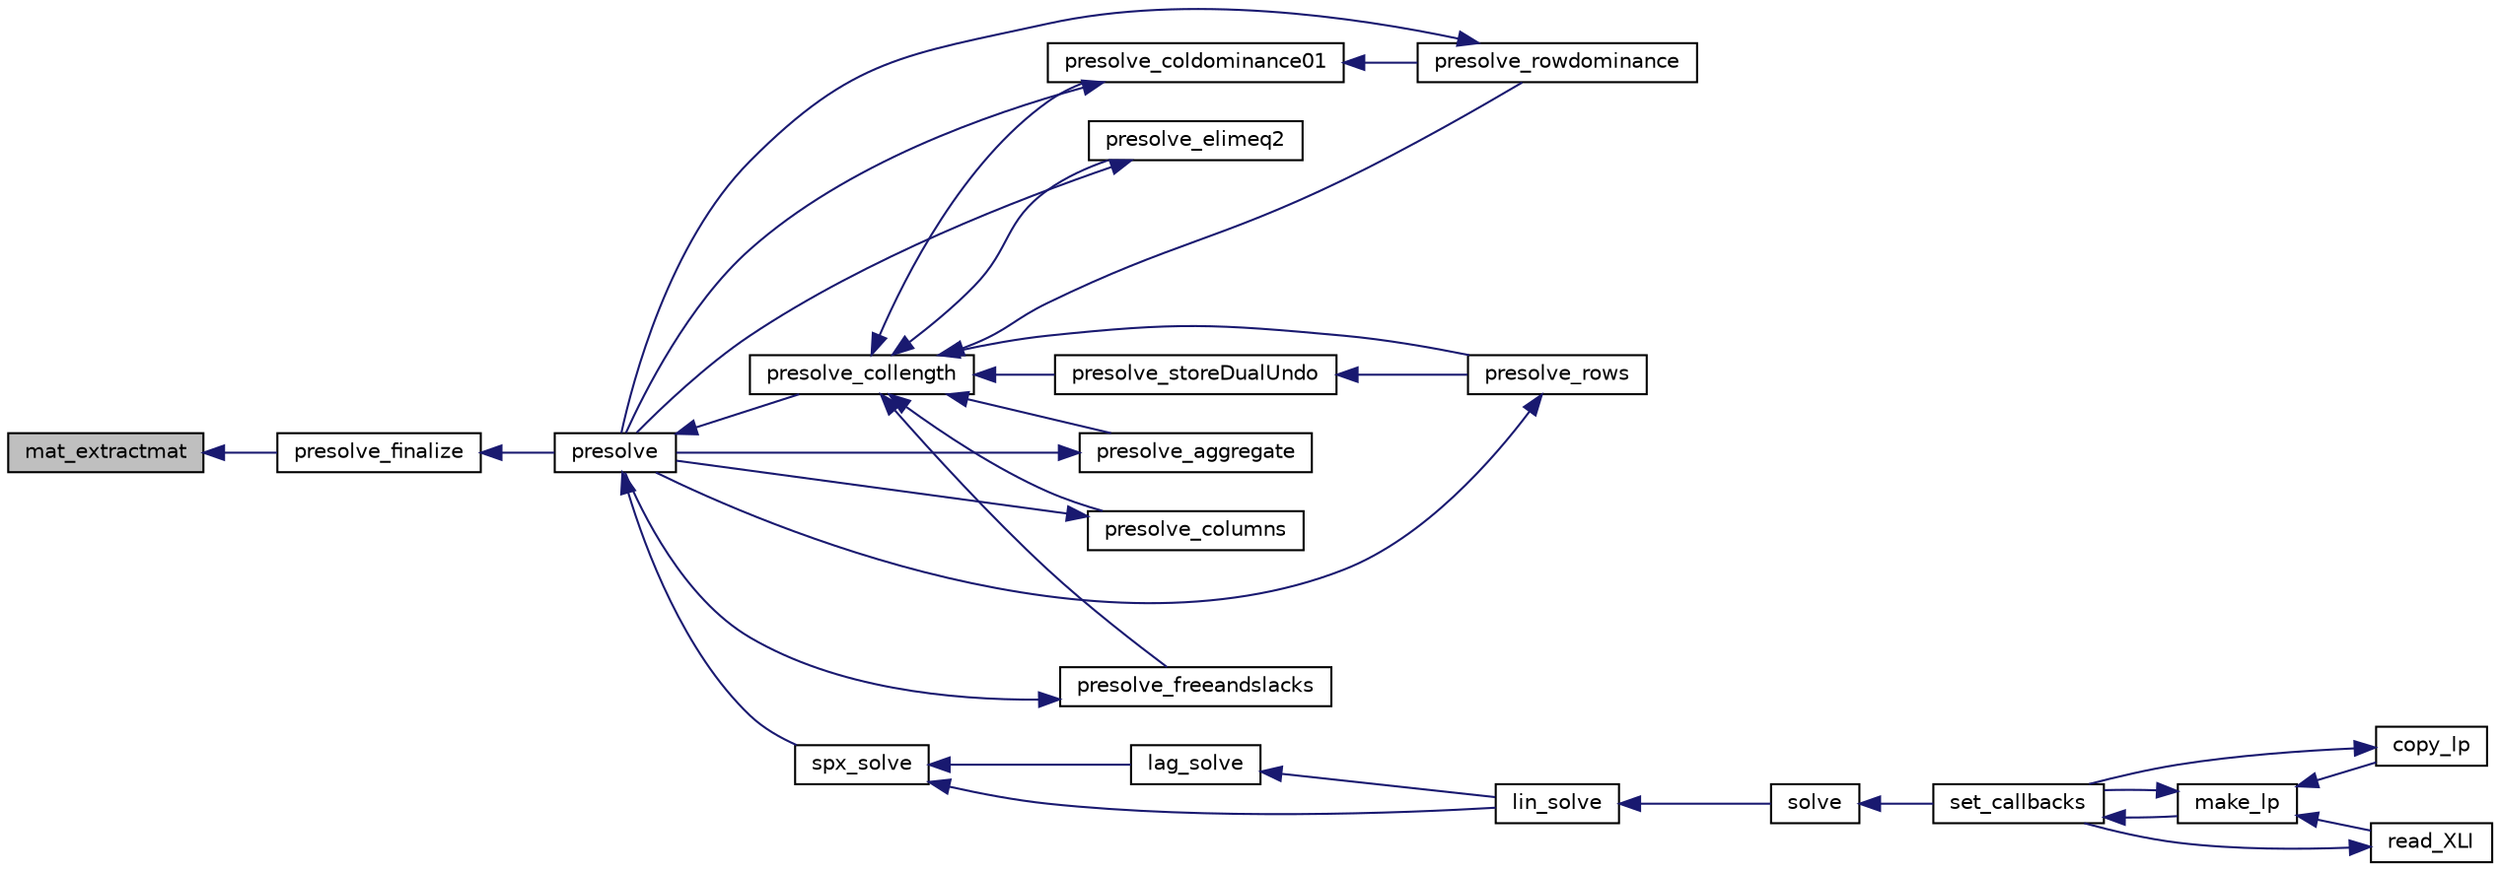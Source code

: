 digraph "mat_extractmat"
{
  edge [fontname="Helvetica",fontsize="10",labelfontname="Helvetica",labelfontsize="10"];
  node [fontname="Helvetica",fontsize="10",shape=record];
  rankdir="LR";
  Node1619 [label="mat_extractmat",height=0.2,width=0.4,color="black", fillcolor="grey75", style="filled", fontcolor="black"];
  Node1619 -> Node1620 [dir="back",color="midnightblue",fontsize="10",style="solid",fontname="Helvetica"];
  Node1620 [label="presolve_finalize",height=0.2,width=0.4,color="black", fillcolor="white", style="filled",URL="$d3/da5/lp__presolve_8c.html#a46c3fddf42b480372a735f9cc14c5c38"];
  Node1620 -> Node1621 [dir="back",color="midnightblue",fontsize="10",style="solid",fontname="Helvetica"];
  Node1621 [label="presolve",height=0.2,width=0.4,color="black", fillcolor="white", style="filled",URL="$da/dae/lp__presolve_8h.html#a63c9f891fb867de51e44d08313fdd585"];
  Node1621 -> Node1622 [dir="back",color="midnightblue",fontsize="10",style="solid",fontname="Helvetica"];
  Node1622 [label="presolve_collength",height=0.2,width=0.4,color="black", fillcolor="white", style="filled",URL="$da/dae/lp__presolve_8h.html#a58b595e285879c5d2996a0a6247d9389"];
  Node1622 -> Node1623 [dir="back",color="midnightblue",fontsize="10",style="solid",fontname="Helvetica"];
  Node1623 [label="presolve_storeDualUndo",height=0.2,width=0.4,color="black", fillcolor="white", style="filled",URL="$d3/da5/lp__presolve_8c.html#a1aba0570d1275e34fbd173aa558c4c14"];
  Node1623 -> Node1624 [dir="back",color="midnightblue",fontsize="10",style="solid",fontname="Helvetica"];
  Node1624 [label="presolve_rows",height=0.2,width=0.4,color="black", fillcolor="white", style="filled",URL="$d3/da5/lp__presolve_8c.html#a93c32e563cfede02af08bd1a3d46bd6d"];
  Node1624 -> Node1621 [dir="back",color="midnightblue",fontsize="10",style="solid",fontname="Helvetica"];
  Node1622 -> Node1625 [dir="back",color="midnightblue",fontsize="10",style="solid",fontname="Helvetica"];
  Node1625 [label="presolve_elimeq2",height=0.2,width=0.4,color="black", fillcolor="white", style="filled",URL="$d3/da5/lp__presolve_8c.html#a7844c56aa332fe22274fffac21b497b8"];
  Node1625 -> Node1621 [dir="back",color="midnightblue",fontsize="10",style="solid",fontname="Helvetica"];
  Node1622 -> Node1626 [dir="back",color="midnightblue",fontsize="10",style="solid",fontname="Helvetica"];
  Node1626 [label="presolve_rowdominance",height=0.2,width=0.4,color="black", fillcolor="white", style="filled",URL="$d3/da5/lp__presolve_8c.html#a7e03acd96990d99539251375f7faff4a"];
  Node1626 -> Node1621 [dir="back",color="midnightblue",fontsize="10",style="solid",fontname="Helvetica"];
  Node1622 -> Node1627 [dir="back",color="midnightblue",fontsize="10",style="solid",fontname="Helvetica"];
  Node1627 [label="presolve_coldominance01",height=0.2,width=0.4,color="black", fillcolor="white", style="filled",URL="$d3/da5/lp__presolve_8c.html#a38ba8dae4e0bbdd4ab2ab77f7d146596"];
  Node1627 -> Node1626 [dir="back",color="midnightblue",fontsize="10",style="solid",fontname="Helvetica"];
  Node1627 -> Node1621 [dir="back",color="midnightblue",fontsize="10",style="solid",fontname="Helvetica"];
  Node1622 -> Node1628 [dir="back",color="midnightblue",fontsize="10",style="solid",fontname="Helvetica"];
  Node1628 [label="presolve_aggregate",height=0.2,width=0.4,color="black", fillcolor="white", style="filled",URL="$d3/da5/lp__presolve_8c.html#accb9e4202e7222ff4aba91e3c15efa73"];
  Node1628 -> Node1621 [dir="back",color="midnightblue",fontsize="10",style="solid",fontname="Helvetica"];
  Node1622 -> Node1629 [dir="back",color="midnightblue",fontsize="10",style="solid",fontname="Helvetica"];
  Node1629 [label="presolve_columns",height=0.2,width=0.4,color="black", fillcolor="white", style="filled",URL="$d3/da5/lp__presolve_8c.html#ada5e067bb25106a6d8ecd75d23be8600"];
  Node1629 -> Node1621 [dir="back",color="midnightblue",fontsize="10",style="solid",fontname="Helvetica"];
  Node1622 -> Node1630 [dir="back",color="midnightblue",fontsize="10",style="solid",fontname="Helvetica"];
  Node1630 [label="presolve_freeandslacks",height=0.2,width=0.4,color="black", fillcolor="white", style="filled",URL="$d3/da5/lp__presolve_8c.html#a62d34320b14c8946670a7fc73a04828a"];
  Node1630 -> Node1621 [dir="back",color="midnightblue",fontsize="10",style="solid",fontname="Helvetica"];
  Node1622 -> Node1624 [dir="back",color="midnightblue",fontsize="10",style="solid",fontname="Helvetica"];
  Node1621 -> Node1631 [dir="back",color="midnightblue",fontsize="10",style="solid",fontname="Helvetica"];
  Node1631 [label="spx_solve",height=0.2,width=0.4,color="black", fillcolor="white", style="filled",URL="$d1/d0a/lp__simplex_8h.html#a3effc8b68c1fb21095e7324d83d0dbf7"];
  Node1631 -> Node1632 [dir="back",color="midnightblue",fontsize="10",style="solid",fontname="Helvetica"];
  Node1632 [label="lag_solve",height=0.2,width=0.4,color="black", fillcolor="white", style="filled",URL="$d1/d0a/lp__simplex_8h.html#a320e9e82c06466267a7cb7844c7767b8"];
  Node1632 -> Node1633 [dir="back",color="midnightblue",fontsize="10",style="solid",fontname="Helvetica"];
  Node1633 [label="lin_solve",height=0.2,width=0.4,color="black", fillcolor="white", style="filled",URL="$d1/d0a/lp__simplex_8h.html#a794b0beb471eb7ece9a694717b65b947"];
  Node1633 -> Node1634 [dir="back",color="midnightblue",fontsize="10",style="solid",fontname="Helvetica"];
  Node1634 [label="solve",height=0.2,width=0.4,color="black", fillcolor="white", style="filled",URL="$df/df7/lp__lib_8h.html#a0f4da3a192397e77e6fe92704d4fad3f"];
  Node1634 -> Node1635 [dir="back",color="midnightblue",fontsize="10",style="solid",fontname="Helvetica"];
  Node1635 [label="set_callbacks",height=0.2,width=0.4,color="black", fillcolor="white", style="filled",URL="$df/df7/lp__lib_8h.html#a929e8acb9704f61e16927c915c15cd07"];
  Node1635 -> Node1636 [dir="back",color="midnightblue",fontsize="10",style="solid",fontname="Helvetica"];
  Node1636 [label="make_lp",height=0.2,width=0.4,color="black", fillcolor="white", style="filled",URL="$df/df7/lp__lib_8h.html#a68a0333d84dd944f67e2a0ec72e346a9"];
  Node1636 -> Node1637 [dir="back",color="midnightblue",fontsize="10",style="solid",fontname="Helvetica"];
  Node1637 [label="copy_lp",height=0.2,width=0.4,color="black", fillcolor="white", style="filled",URL="$df/df7/lp__lib_8h.html#aca83ecdbc200b414db491306f3070ae9"];
  Node1637 -> Node1635 [dir="back",color="midnightblue",fontsize="10",style="solid",fontname="Helvetica"];
  Node1636 -> Node1635 [dir="back",color="midnightblue",fontsize="10",style="solid",fontname="Helvetica"];
  Node1636 -> Node1638 [dir="back",color="midnightblue",fontsize="10",style="solid",fontname="Helvetica"];
  Node1638 [label="read_XLI",height=0.2,width=0.4,color="black", fillcolor="white", style="filled",URL="$df/df7/lp__lib_8h.html#a351dd803960ab0dae2b39f2c65d3a58d"];
  Node1638 -> Node1635 [dir="back",color="midnightblue",fontsize="10",style="solid",fontname="Helvetica"];
  Node1631 -> Node1633 [dir="back",color="midnightblue",fontsize="10",style="solid",fontname="Helvetica"];
}
